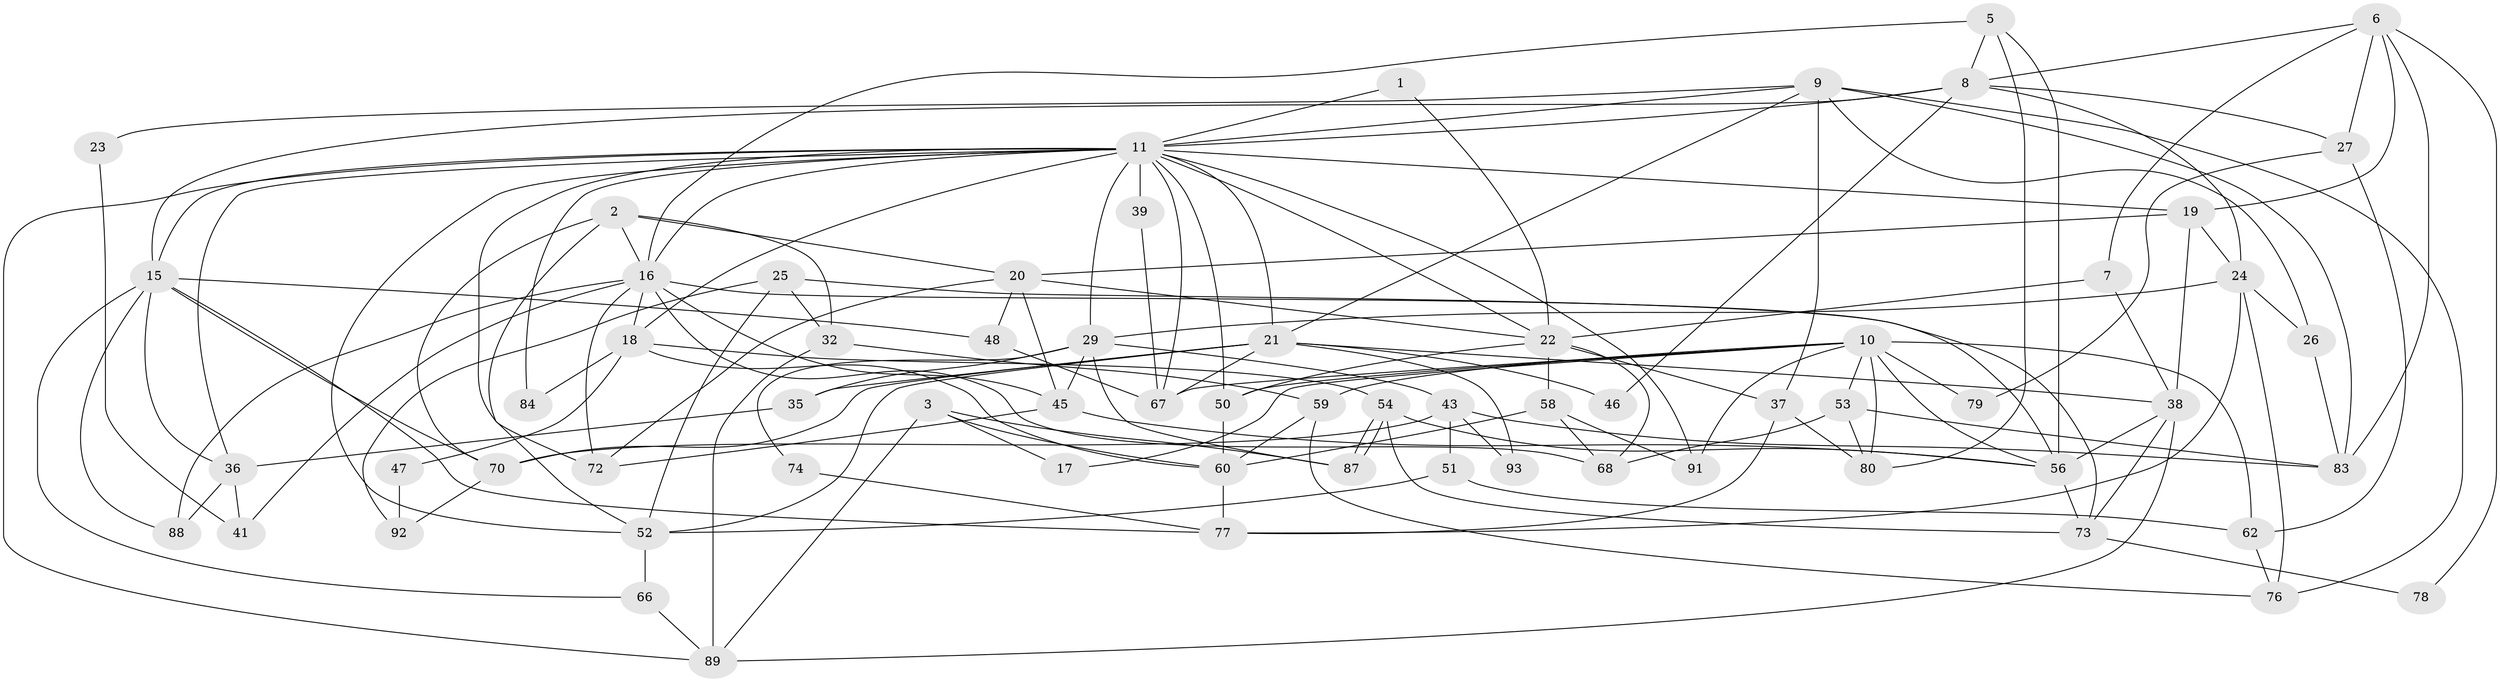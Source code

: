 // original degree distribution, {2: 0.14736842105263157, 4: 0.28421052631578947, 5: 0.21052631578947367, 3: 0.22105263157894736, 6: 0.11578947368421053, 7: 0.010526315789473684, 8: 0.010526315789473684}
// Generated by graph-tools (version 1.1) at 2025/18/03/04/25 18:18:43]
// undirected, 66 vertices, 155 edges
graph export_dot {
graph [start="1"]
  node [color=gray90,style=filled];
  1;
  2 [super="+4"];
  3 [super="+85"];
  5 [super="+90"];
  6 [super="+12"];
  7;
  8 [super="+13"];
  9 [super="+61"];
  10 [super="+28"];
  11 [super="+14+40+31"];
  15 [super="+33+55"];
  16 [super="+44"];
  17;
  18;
  19;
  20 [super="+30"];
  21 [super="+95+34"];
  22 [super="+81"];
  23;
  24 [super="+69"];
  25;
  26;
  27;
  29 [super="+49"];
  32;
  35;
  36;
  37;
  38 [super="+71"];
  39;
  41;
  43;
  45 [super="+63"];
  46;
  47;
  48;
  50;
  51;
  52;
  53;
  54;
  56 [super="+86+75"];
  58;
  59;
  60;
  62;
  66;
  67;
  68;
  70;
  72;
  73 [super="+82"];
  74;
  76;
  77;
  78;
  79;
  80;
  83;
  84;
  87;
  88;
  89;
  91;
  92;
  93;
  1 -- 22;
  1 -- 11;
  2 -- 70;
  2 -- 32;
  2 -- 20;
  2 -- 52;
  2 -- 16;
  3 -- 87;
  3 -- 60;
  3 -- 17;
  3 -- 89;
  5 -- 80;
  5 -- 16;
  5 -- 8;
  5 -- 56;
  6 -- 19;
  6 -- 8;
  6 -- 27;
  6 -- 83;
  6 -- 78;
  6 -- 7;
  7 -- 38;
  7 -- 22;
  8 -- 15 [weight=2];
  8 -- 11;
  8 -- 24;
  8 -- 27;
  8 -- 46;
  9 -- 83;
  9 -- 76;
  9 -- 37;
  9 -- 21;
  9 -- 23;
  9 -- 26;
  9 -- 11;
  10 -- 67;
  10 -- 79;
  10 -- 91;
  10 -- 80;
  10 -- 17;
  10 -- 50;
  10 -- 53;
  10 -- 56;
  10 -- 59;
  10 -- 62;
  11 -- 18;
  11 -- 91;
  11 -- 21;
  11 -- 50;
  11 -- 36;
  11 -- 67;
  11 -- 72;
  11 -- 15;
  11 -- 19;
  11 -- 52;
  11 -- 22 [weight=2];
  11 -- 89;
  11 -- 16;
  11 -- 84;
  11 -- 39;
  11 -- 29 [weight=2];
  15 -- 88;
  15 -- 48;
  15 -- 70;
  15 -- 77;
  15 -- 66;
  15 -- 36;
  16 -- 88;
  16 -- 45;
  16 -- 72;
  16 -- 73;
  16 -- 18;
  16 -- 68;
  16 -- 41;
  18 -- 60;
  18 -- 54;
  18 -- 47;
  18 -- 84;
  19 -- 20;
  19 -- 38;
  19 -- 24;
  20 -- 48;
  20 -- 22;
  20 -- 72;
  20 -- 45;
  21 -- 52;
  21 -- 70;
  21 -- 35;
  21 -- 93;
  21 -- 67;
  21 -- 46;
  21 -- 38;
  22 -- 50;
  22 -- 68;
  22 -- 37;
  22 -- 58;
  23 -- 41;
  24 -- 77;
  24 -- 26;
  24 -- 76;
  24 -- 29;
  25 -- 52;
  25 -- 32;
  25 -- 56;
  25 -- 92;
  26 -- 83;
  27 -- 62;
  27 -- 79;
  29 -- 87;
  29 -- 45;
  29 -- 35;
  29 -- 74;
  29 -- 43;
  32 -- 89;
  32 -- 59;
  35 -- 36;
  36 -- 41;
  36 -- 88;
  37 -- 80;
  37 -- 77;
  38 -- 89;
  38 -- 56;
  38 -- 73;
  39 -- 67;
  43 -- 83;
  43 -- 70;
  43 -- 51;
  43 -- 93;
  45 -- 56 [weight=2];
  45 -- 72;
  47 -- 92;
  48 -- 67;
  50 -- 60;
  51 -- 52;
  51 -- 62;
  52 -- 66;
  53 -- 68;
  53 -- 80;
  53 -- 83;
  54 -- 87;
  54 -- 87;
  54 -- 56;
  54 -- 73;
  56 -- 73 [weight=2];
  58 -- 91;
  58 -- 60;
  58 -- 68;
  59 -- 76;
  59 -- 60;
  60 -- 77;
  62 -- 76;
  66 -- 89;
  70 -- 92;
  73 -- 78;
  74 -- 77;
}
